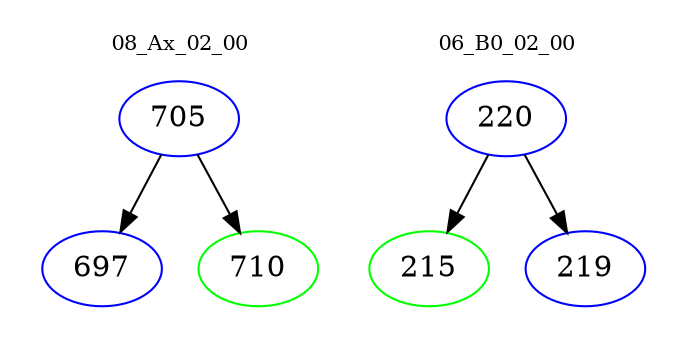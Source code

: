 digraph{
subgraph cluster_0 {
color = white
label = "08_Ax_02_00";
fontsize=10;
T0_705 [label="705", color="blue"]
T0_705 -> T0_697 [color="black"]
T0_697 [label="697", color="blue"]
T0_705 -> T0_710 [color="black"]
T0_710 [label="710", color="green"]
}
subgraph cluster_1 {
color = white
label = "06_B0_02_00";
fontsize=10;
T1_220 [label="220", color="blue"]
T1_220 -> T1_215 [color="black"]
T1_215 [label="215", color="green"]
T1_220 -> T1_219 [color="black"]
T1_219 [label="219", color="blue"]
}
}

